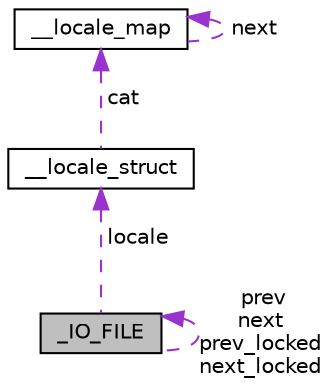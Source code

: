 digraph "_IO_FILE"
{
  edge [fontname="Helvetica",fontsize="10",labelfontname="Helvetica",labelfontsize="10"];
  node [fontname="Helvetica",fontsize="10",shape=record];
  Node1 [label="_IO_FILE",height=0.2,width=0.4,color="black", fillcolor="grey75", style="filled", fontcolor="black"];
  Node2 -> Node1 [dir="back",color="darkorchid3",fontsize="10",style="dashed",label=" locale" ];
  Node2 [label="__locale_struct",height=0.2,width=0.4,color="black", fillcolor="white", style="filled",URL="$struct____locale__struct.html"];
  Node3 -> Node2 [dir="back",color="darkorchid3",fontsize="10",style="dashed",label=" cat" ];
  Node3 [label="__locale_map",height=0.2,width=0.4,color="black", fillcolor="white", style="filled",URL="$struct____locale__map.html"];
  Node3 -> Node3 [dir="back",color="darkorchid3",fontsize="10",style="dashed",label=" next" ];
  Node1 -> Node1 [dir="back",color="darkorchid3",fontsize="10",style="dashed",label=" prev\nnext\nprev_locked\nnext_locked" ];
}
